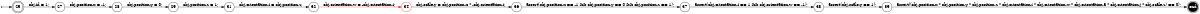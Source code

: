 digraph finite_state_machine {
	rankdir=LR
	size="8,5"
	94164273418720 [label = 25, shape = doublecircle, fixedsize = true]; 
	s94164273418720 [shape = point];
	e94164273412416 [shape = doublecircle, fixedsize = true, style = filled, fillcolor = black, fontcolor = white,  label = end];
	 94164273410224 [label = 27, shape = circle, fixedsize = true ];
	 94164273410304 [label = 28, shape = circle, fixedsize = true ];
	 94164273410512 [label = 29, shape = circle, fixedsize = true ];
	 94164273410784 [label = 31, shape = circle, fixedsize = true ];
	 94164273411056 [label = 32, shape = circle, fixedsize = true ];
	 94164273411328 [label = 34, shape = circle, color = red, fixedsize = true ];
	 94164273411600 [label = 36, shape = circle, fixedsize = true ];
	 94164273411872 [label = 37, shape = circle, fixedsize = true ];
	 94164273412144 [label = 38, shape = circle, fixedsize = true ];
	 94164273412416 [label = 39, shape = circle, fixedsize = true ];
	s94164273418720 -> 94164273418720;
	94164273418720 -> 94164273410224 [ label = "obj.id = 1; "];
	94164273410224 -> 94164273410304 [ label = "obj.position.x = -1; "];
	94164273410304 -> 94164273410512 [ label = "obj.position.y = 0; "];
	94164273410512 -> 94164273410784 [ label = "obj.position.z = 1; "];
	94164273410784 -> 94164273411056 [ label = "obj.orientation.i = obj.position.z; "];
	94164273411056 -> 94164273411328 [color = red, label = "obj.orientation.w = -obj.orientation.i; "];
	94164273411328 -> 94164273411600 [ label = "obj.scale.y = obj.position.x * -obj.orientation.i; "];
	94164273411600 -> 94164273411872 [ label = "assert(obj.position.x == -1 && obj.position.y == 0 && obj.position.z == 1); "];
	94164273411872 -> 94164273412144 [ label = "assert(obj.orientation.i == 1 && obj.orientation.w == -1); "];
	94164273412144 -> 94164273412416 [ label = "assert(obj.scale.y == 1); "];
	94164273412416 -> e94164273412416 [ label = "assert((obj.position.x * obj.position.y * obj.position.z * obj.orientation.i * obj.orientation.w * obj.orientation.a * obj.orientation.j * obj.scale.z) == 0); "];
}